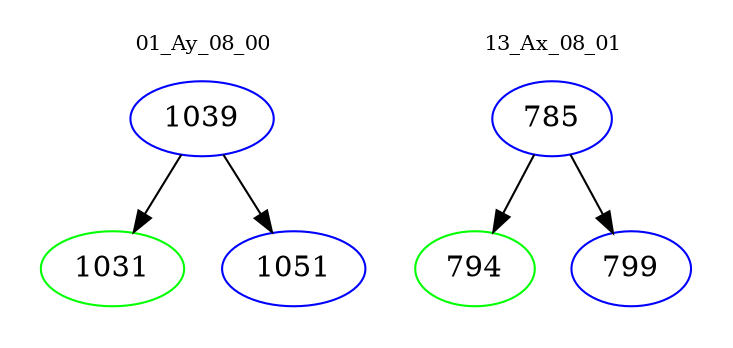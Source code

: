 digraph{
subgraph cluster_0 {
color = white
label = "01_Ay_08_00";
fontsize=10;
T0_1039 [label="1039", color="blue"]
T0_1039 -> T0_1031 [color="black"]
T0_1031 [label="1031", color="green"]
T0_1039 -> T0_1051 [color="black"]
T0_1051 [label="1051", color="blue"]
}
subgraph cluster_1 {
color = white
label = "13_Ax_08_01";
fontsize=10;
T1_785 [label="785", color="blue"]
T1_785 -> T1_794 [color="black"]
T1_794 [label="794", color="green"]
T1_785 -> T1_799 [color="black"]
T1_799 [label="799", color="blue"]
}
}

